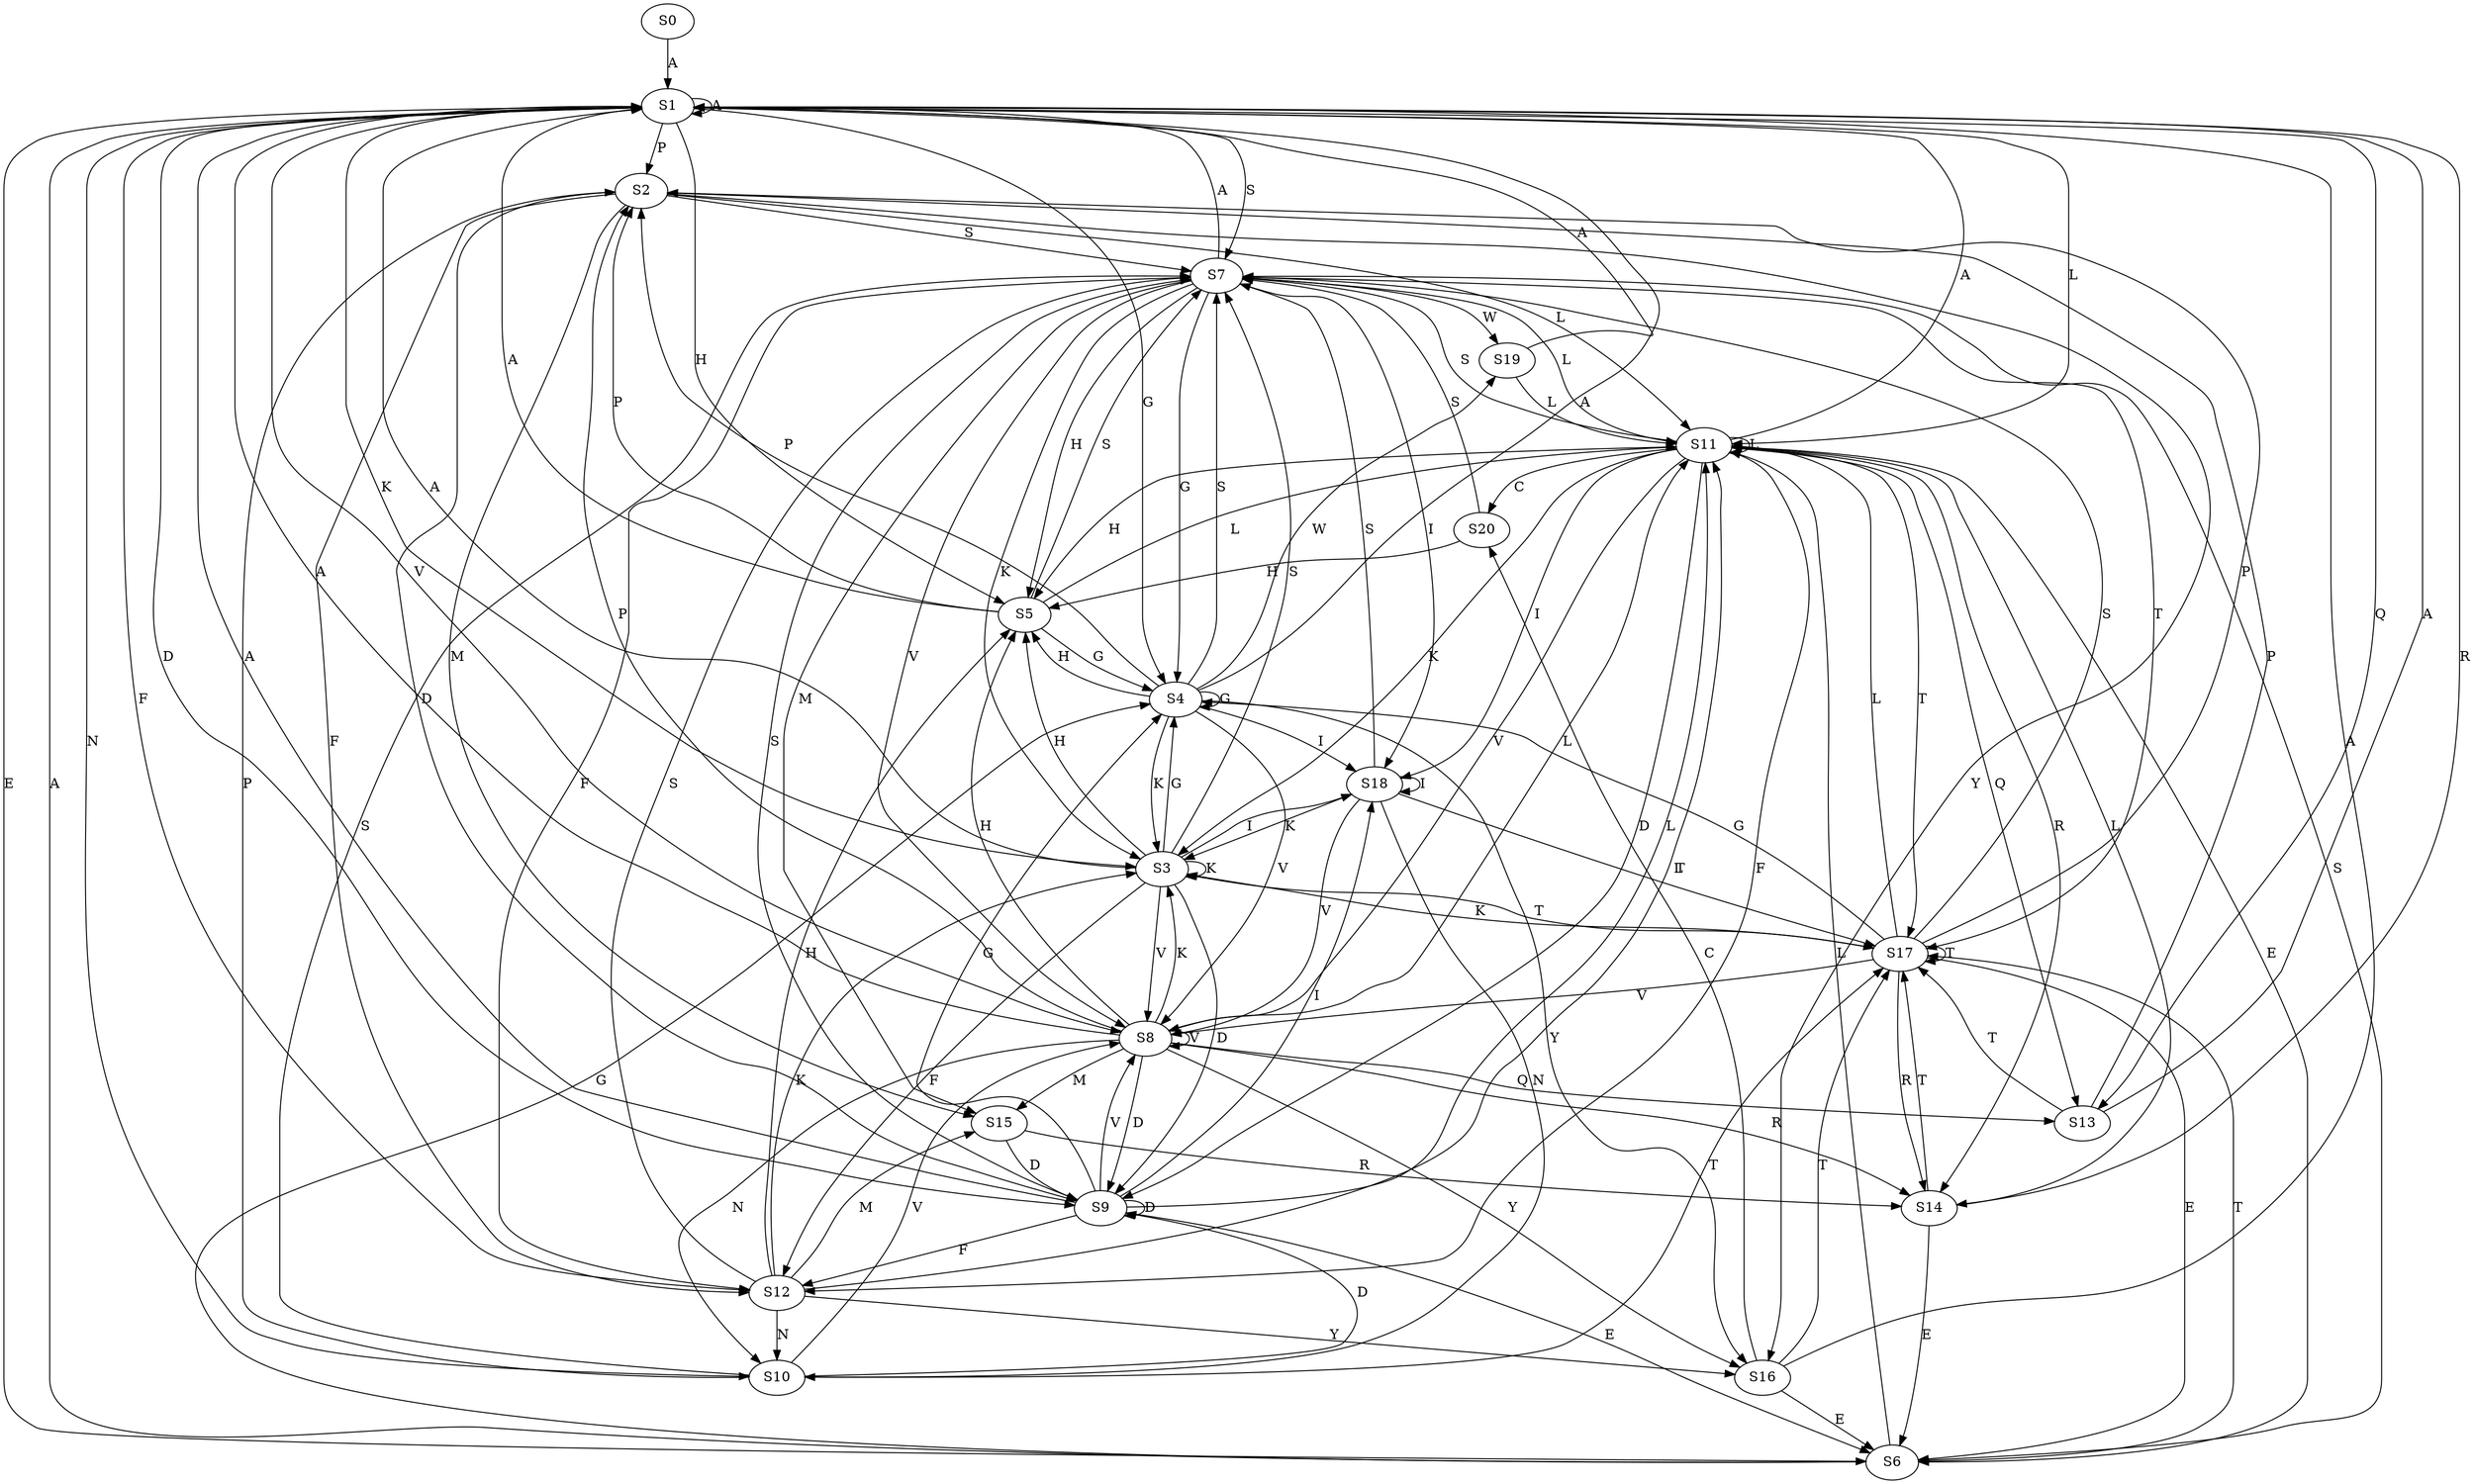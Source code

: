 strict digraph  {
	S0 -> S1 [ label = A ];
	S1 -> S2 [ label = P ];
	S1 -> S3 [ label = K ];
	S1 -> S1 [ label = A ];
	S1 -> S4 [ label = G ];
	S1 -> S5 [ label = H ];
	S1 -> S6 [ label = E ];
	S1 -> S7 [ label = S ];
	S1 -> S8 [ label = V ];
	S1 -> S9 [ label = D ];
	S1 -> S10 [ label = N ];
	S1 -> S11 [ label = L ];
	S1 -> S12 [ label = F ];
	S1 -> S13 [ label = Q ];
	S1 -> S14 [ label = R ];
	S2 -> S7 [ label = S ];
	S2 -> S12 [ label = F ];
	S2 -> S15 [ label = M ];
	S2 -> S9 [ label = D ];
	S2 -> S11 [ label = L ];
	S2 -> S16 [ label = Y ];
	S3 -> S9 [ label = D ];
	S3 -> S8 [ label = V ];
	S3 -> S4 [ label = G ];
	S3 -> S17 [ label = T ];
	S3 -> S3 [ label = K ];
	S3 -> S5 [ label = H ];
	S3 -> S12 [ label = F ];
	S3 -> S18 [ label = I ];
	S3 -> S7 [ label = S ];
	S3 -> S1 [ label = A ];
	S4 -> S19 [ label = W ];
	S4 -> S8 [ label = V ];
	S4 -> S1 [ label = A ];
	S4 -> S16 [ label = Y ];
	S4 -> S5 [ label = H ];
	S4 -> S3 [ label = K ];
	S4 -> S7 [ label = S ];
	S4 -> S18 [ label = I ];
	S4 -> S4 [ label = G ];
	S4 -> S2 [ label = P ];
	S5 -> S1 [ label = A ];
	S5 -> S2 [ label = P ];
	S5 -> S7 [ label = S ];
	S5 -> S4 [ label = G ];
	S5 -> S11 [ label = L ];
	S6 -> S4 [ label = G ];
	S6 -> S1 [ label = A ];
	S6 -> S11 [ label = L ];
	S6 -> S17 [ label = T ];
	S6 -> S7 [ label = S ];
	S7 -> S11 [ label = L ];
	S7 -> S4 [ label = G ];
	S7 -> S3 [ label = K ];
	S7 -> S1 [ label = A ];
	S7 -> S8 [ label = V ];
	S7 -> S15 [ label = M ];
	S7 -> S19 [ label = W ];
	S7 -> S18 [ label = I ];
	S7 -> S12 [ label = F ];
	S7 -> S5 [ label = H ];
	S7 -> S17 [ label = T ];
	S8 -> S15 [ label = M ];
	S8 -> S10 [ label = N ];
	S8 -> S3 [ label = K ];
	S8 -> S13 [ label = Q ];
	S8 -> S1 [ label = A ];
	S8 -> S5 [ label = H ];
	S8 -> S14 [ label = R ];
	S8 -> S2 [ label = P ];
	S8 -> S11 [ label = L ];
	S8 -> S9 [ label = D ];
	S8 -> S8 [ label = V ];
	S8 -> S16 [ label = Y ];
	S9 -> S1 [ label = A ];
	S9 -> S12 [ label = F ];
	S9 -> S8 [ label = V ];
	S9 -> S9 [ label = D ];
	S9 -> S7 [ label = S ];
	S9 -> S6 [ label = E ];
	S9 -> S11 [ label = L ];
	S9 -> S4 [ label = G ];
	S9 -> S18 [ label = I ];
	S10 -> S17 [ label = T ];
	S10 -> S2 [ label = P ];
	S10 -> S8 [ label = V ];
	S10 -> S7 [ label = S ];
	S10 -> S9 [ label = D ];
	S11 -> S8 [ label = V ];
	S11 -> S1 [ label = A ];
	S11 -> S12 [ label = F ];
	S11 -> S9 [ label = D ];
	S11 -> S3 [ label = K ];
	S11 -> S11 [ label = L ];
	S11 -> S20 [ label = C ];
	S11 -> S17 [ label = T ];
	S11 -> S5 [ label = H ];
	S11 -> S7 [ label = S ];
	S11 -> S18 [ label = I ];
	S11 -> S14 [ label = R ];
	S11 -> S13 [ label = Q ];
	S11 -> S6 [ label = E ];
	S12 -> S15 [ label = M ];
	S12 -> S7 [ label = S ];
	S12 -> S16 [ label = Y ];
	S12 -> S5 [ label = H ];
	S12 -> S10 [ label = N ];
	S12 -> S11 [ label = L ];
	S12 -> S3 [ label = K ];
	S13 -> S1 [ label = A ];
	S13 -> S17 [ label = T ];
	S13 -> S2 [ label = P ];
	S14 -> S6 [ label = E ];
	S14 -> S11 [ label = L ];
	S14 -> S17 [ label = T ];
	S15 -> S14 [ label = R ];
	S15 -> S9 [ label = D ];
	S16 -> S6 [ label = E ];
	S16 -> S17 [ label = T ];
	S16 -> S20 [ label = C ];
	S16 -> S1 [ label = A ];
	S17 -> S3 [ label = K ];
	S17 -> S2 [ label = P ];
	S17 -> S17 [ label = T ];
	S17 -> S11 [ label = L ];
	S17 -> S8 [ label = V ];
	S17 -> S14 [ label = R ];
	S17 -> S7 [ label = S ];
	S17 -> S4 [ label = G ];
	S17 -> S6 [ label = E ];
	S18 -> S10 [ label = N ];
	S18 -> S3 [ label = K ];
	S18 -> S17 [ label = T ];
	S18 -> S18 [ label = I ];
	S18 -> S8 [ label = V ];
	S18 -> S7 [ label = S ];
	S19 -> S1 [ label = A ];
	S19 -> S11 [ label = L ];
	S20 -> S5 [ label = H ];
	S20 -> S7 [ label = S ];
}
